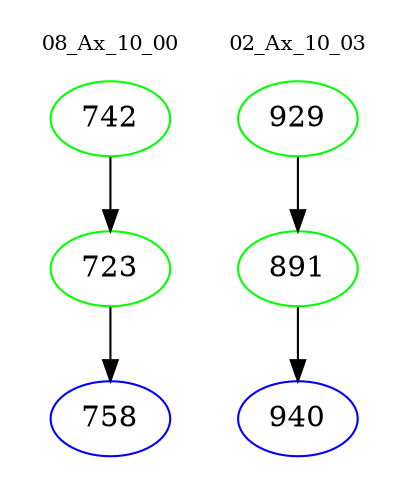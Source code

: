 digraph{
subgraph cluster_0 {
color = white
label = "08_Ax_10_00";
fontsize=10;
T0_742 [label="742", color="green"]
T0_742 -> T0_723 [color="black"]
T0_723 [label="723", color="green"]
T0_723 -> T0_758 [color="black"]
T0_758 [label="758", color="blue"]
}
subgraph cluster_1 {
color = white
label = "02_Ax_10_03";
fontsize=10;
T1_929 [label="929", color="green"]
T1_929 -> T1_891 [color="black"]
T1_891 [label="891", color="green"]
T1_891 -> T1_940 [color="black"]
T1_940 [label="940", color="blue"]
}
}
